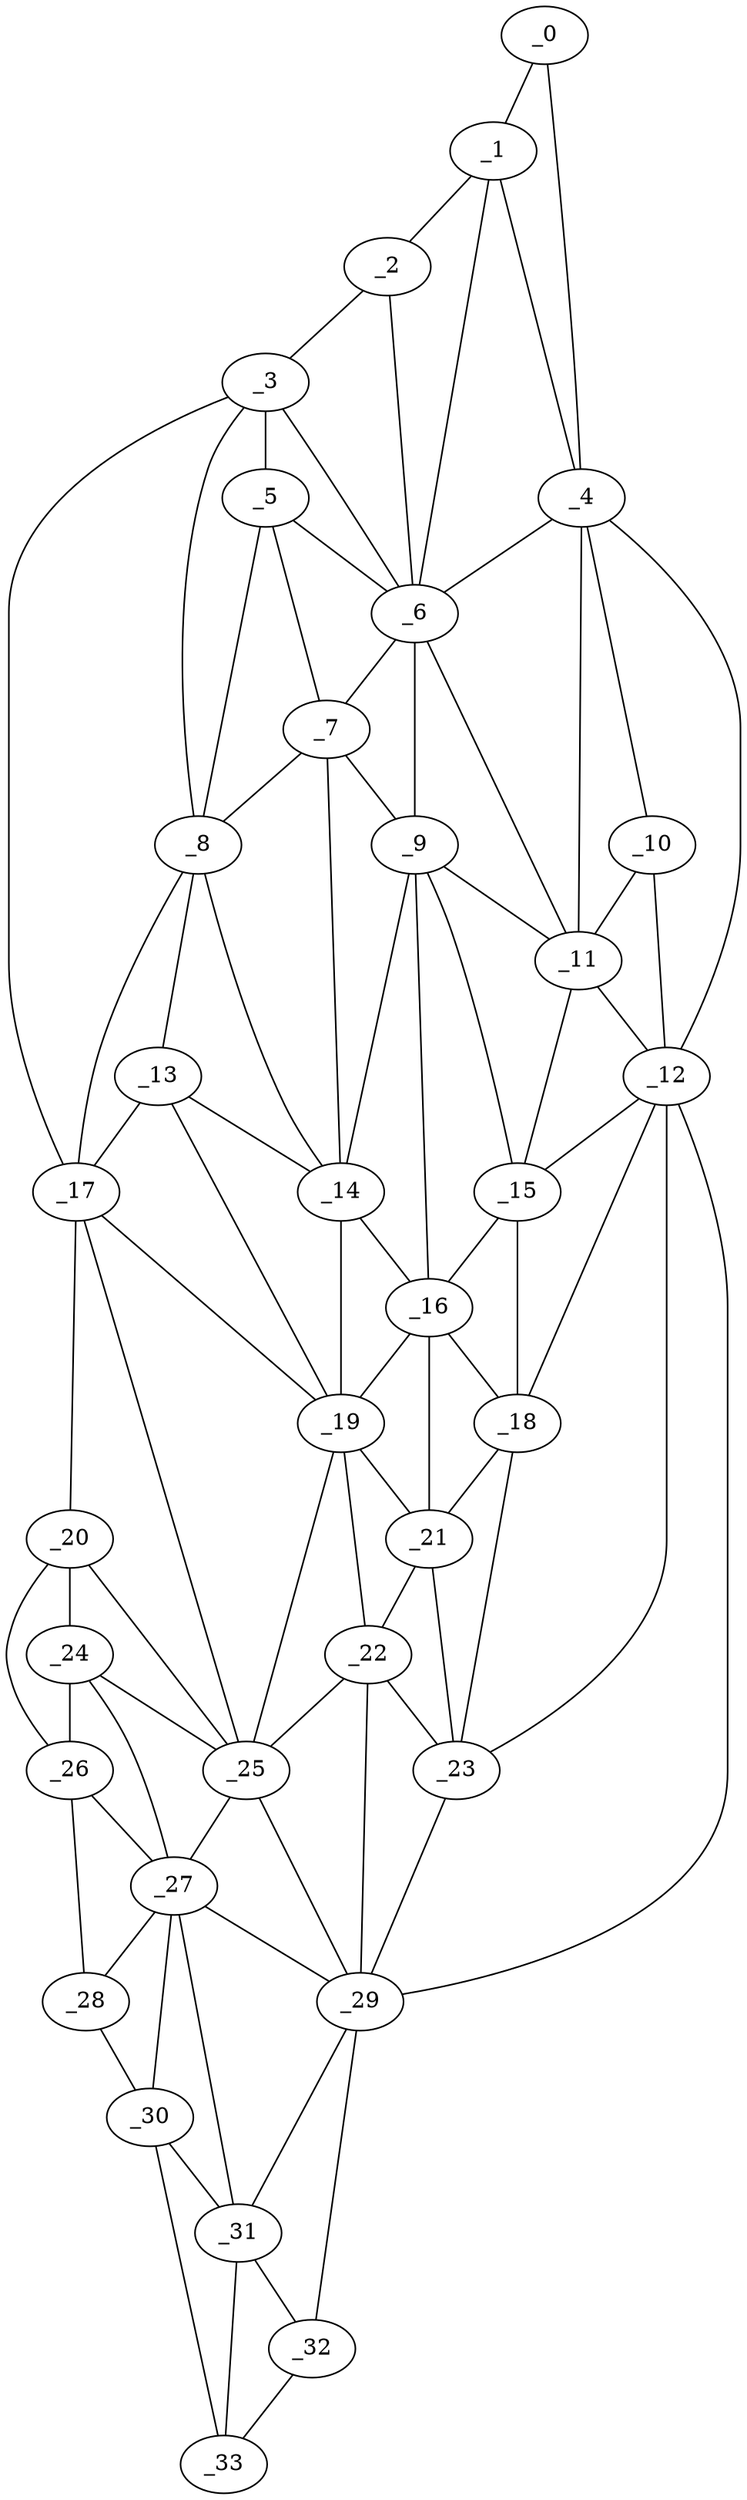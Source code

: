 graph "obj6__315.gxl" {
	_0	 [x=5,
		y=81];
	_1	 [x=7,
		y=69];
	_0 -- _1	 [valence=1];
	_4	 [x=26,
		y=87];
	_0 -- _4	 [valence=1];
	_2	 [x=13,
		y=63];
	_1 -- _2	 [valence=1];
	_1 -- _4	 [valence=1];
	_6	 [x=32,
		y=76];
	_1 -- _6	 [valence=1];
	_3	 [x=23,
		y=58];
	_2 -- _3	 [valence=1];
	_2 -- _6	 [valence=2];
	_5	 [x=29,
		y=57];
	_3 -- _5	 [valence=2];
	_3 -- _6	 [valence=1];
	_8	 [x=46,
		y=49];
	_3 -- _8	 [valence=2];
	_17	 [x=65,
		y=39];
	_3 -- _17	 [valence=1];
	_4 -- _6	 [valence=2];
	_10	 [x=46,
		y=92];
	_4 -- _10	 [valence=2];
	_11	 [x=47,
		y=82];
	_4 -- _11	 [valence=2];
	_12	 [x=55,
		y=95];
	_4 -- _12	 [valence=1];
	_5 -- _6	 [valence=2];
	_7	 [x=45,
		y=64];
	_5 -- _7	 [valence=2];
	_5 -- _8	 [valence=2];
	_6 -- _7	 [valence=2];
	_9	 [x=46,
		y=71];
	_6 -- _9	 [valence=2];
	_6 -- _11	 [valence=2];
	_7 -- _8	 [valence=2];
	_7 -- _9	 [valence=2];
	_14	 [x=58,
		y=61];
	_7 -- _14	 [valence=1];
	_13	 [x=58,
		y=43];
	_8 -- _13	 [valence=2];
	_8 -- _14	 [valence=2];
	_8 -- _17	 [valence=2];
	_9 -- _11	 [valence=2];
	_9 -- _14	 [valence=2];
	_15	 [x=58,
		y=79];
	_9 -- _15	 [valence=1];
	_16	 [x=62,
		y=75];
	_9 -- _16	 [valence=1];
	_10 -- _11	 [valence=1];
	_10 -- _12	 [valence=2];
	_11 -- _12	 [valence=1];
	_11 -- _15	 [valence=2];
	_12 -- _15	 [valence=2];
	_18	 [x=68,
		y=84];
	_12 -- _18	 [valence=1];
	_23	 [x=81,
		y=79];
	_12 -- _23	 [valence=2];
	_29	 [x=102,
		y=70];
	_12 -- _29	 [valence=1];
	_13 -- _14	 [valence=1];
	_13 -- _17	 [valence=1];
	_19	 [x=69,
		y=64];
	_13 -- _19	 [valence=2];
	_14 -- _16	 [valence=2];
	_14 -- _19	 [valence=2];
	_15 -- _16	 [valence=2];
	_15 -- _18	 [valence=2];
	_16 -- _18	 [valence=2];
	_16 -- _19	 [valence=2];
	_21	 [x=75,
		y=77];
	_16 -- _21	 [valence=1];
	_17 -- _19	 [valence=1];
	_20	 [x=74,
		y=35];
	_17 -- _20	 [valence=1];
	_25	 [x=88,
		y=52];
	_17 -- _25	 [valence=2];
	_18 -- _21	 [valence=2];
	_18 -- _23	 [valence=2];
	_19 -- _21	 [valence=2];
	_22	 [x=79,
		y=65];
	_19 -- _22	 [valence=2];
	_19 -- _25	 [valence=2];
	_24	 [x=86,
		y=36];
	_20 -- _24	 [valence=2];
	_20 -- _25	 [valence=2];
	_26	 [x=91,
		y=34];
	_20 -- _26	 [valence=1];
	_21 -- _22	 [valence=1];
	_21 -- _23	 [valence=1];
	_22 -- _23	 [valence=2];
	_22 -- _25	 [valence=1];
	_22 -- _29	 [valence=1];
	_23 -- _29	 [valence=2];
	_24 -- _25	 [valence=2];
	_24 -- _26	 [valence=2];
	_27	 [x=97,
		y=45];
	_24 -- _27	 [valence=2];
	_25 -- _27	 [valence=2];
	_25 -- _29	 [valence=2];
	_26 -- _27	 [valence=1];
	_28	 [x=102,
		y=37];
	_26 -- _28	 [valence=1];
	_27 -- _28	 [valence=2];
	_27 -- _29	 [valence=2];
	_30	 [x=111,
		y=40];
	_27 -- _30	 [valence=2];
	_31	 [x=118,
		y=55];
	_27 -- _31	 [valence=2];
	_28 -- _30	 [valence=1];
	_29 -- _31	 [valence=2];
	_32	 [x=122,
		y=58];
	_29 -- _32	 [valence=1];
	_30 -- _31	 [valence=2];
	_33	 [x=123,
		y=45];
	_30 -- _33	 [valence=1];
	_31 -- _32	 [valence=1];
	_31 -- _33	 [valence=2];
	_32 -- _33	 [valence=1];
}

